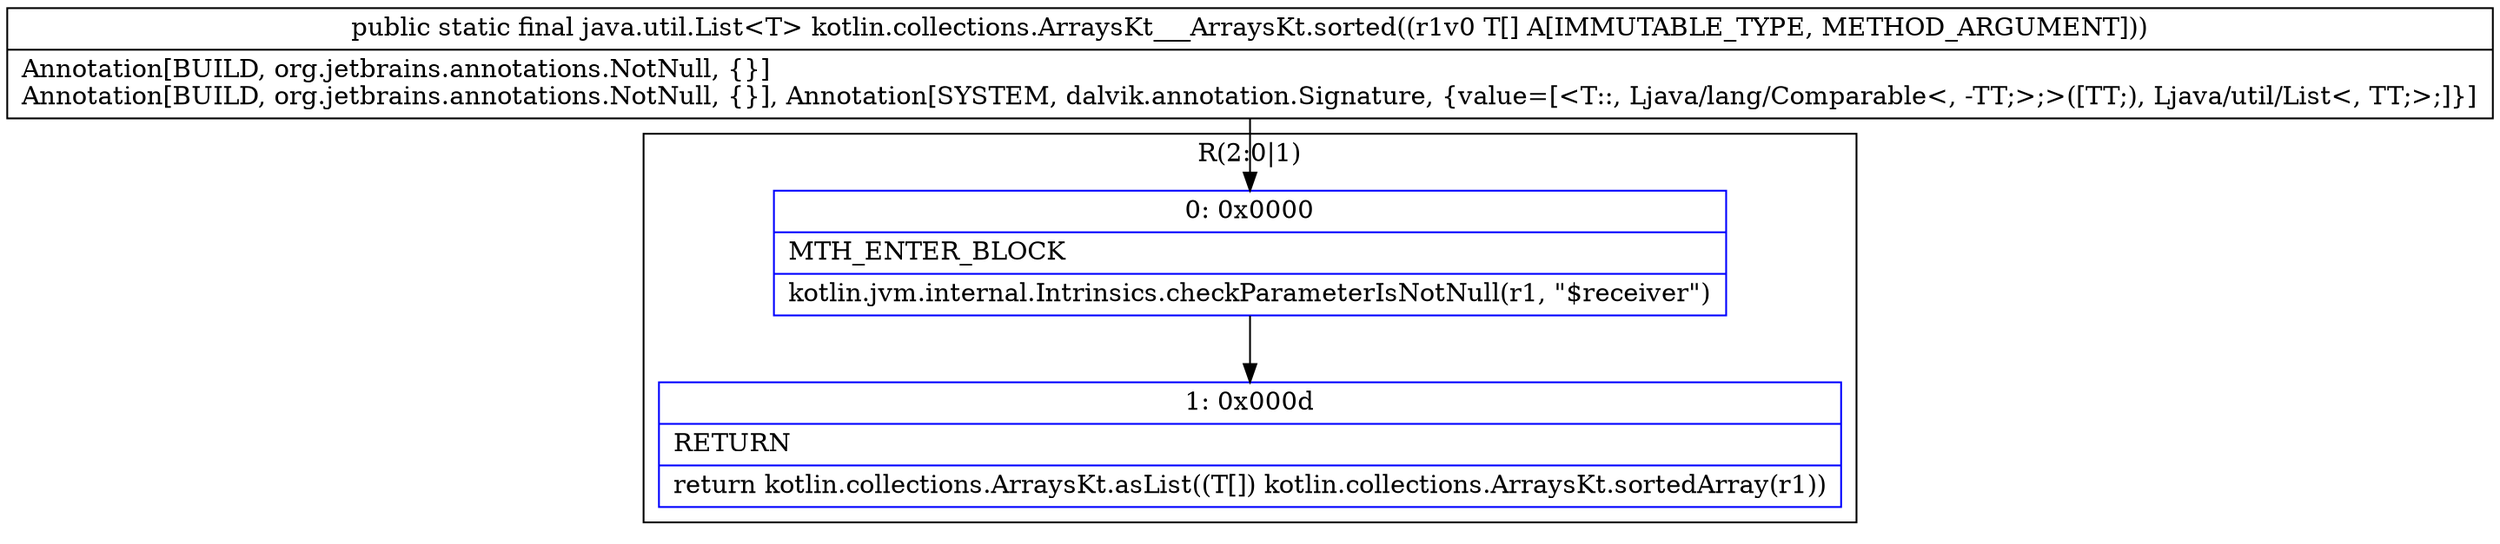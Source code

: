 digraph "CFG forkotlin.collections.ArraysKt___ArraysKt.sorted([Ljava\/lang\/Comparable;)Ljava\/util\/List;" {
subgraph cluster_Region_1165120861 {
label = "R(2:0|1)";
node [shape=record,color=blue];
Node_0 [shape=record,label="{0\:\ 0x0000|MTH_ENTER_BLOCK\l|kotlin.jvm.internal.Intrinsics.checkParameterIsNotNull(r1, \"$receiver\")\l}"];
Node_1 [shape=record,label="{1\:\ 0x000d|RETURN\l|return kotlin.collections.ArraysKt.asList((T[]) kotlin.collections.ArraysKt.sortedArray(r1))\l}"];
}
MethodNode[shape=record,label="{public static final java.util.List\<T\> kotlin.collections.ArraysKt___ArraysKt.sorted((r1v0 T[] A[IMMUTABLE_TYPE, METHOD_ARGUMENT]))  | Annotation[BUILD, org.jetbrains.annotations.NotNull, \{\}]\lAnnotation[BUILD, org.jetbrains.annotations.NotNull, \{\}], Annotation[SYSTEM, dalvik.annotation.Signature, \{value=[\<T::, Ljava\/lang\/Comparable\<, \-TT;\>;\>([TT;), Ljava\/util\/List\<, TT;\>;]\}]\l}"];
MethodNode -> Node_0;
Node_0 -> Node_1;
}

